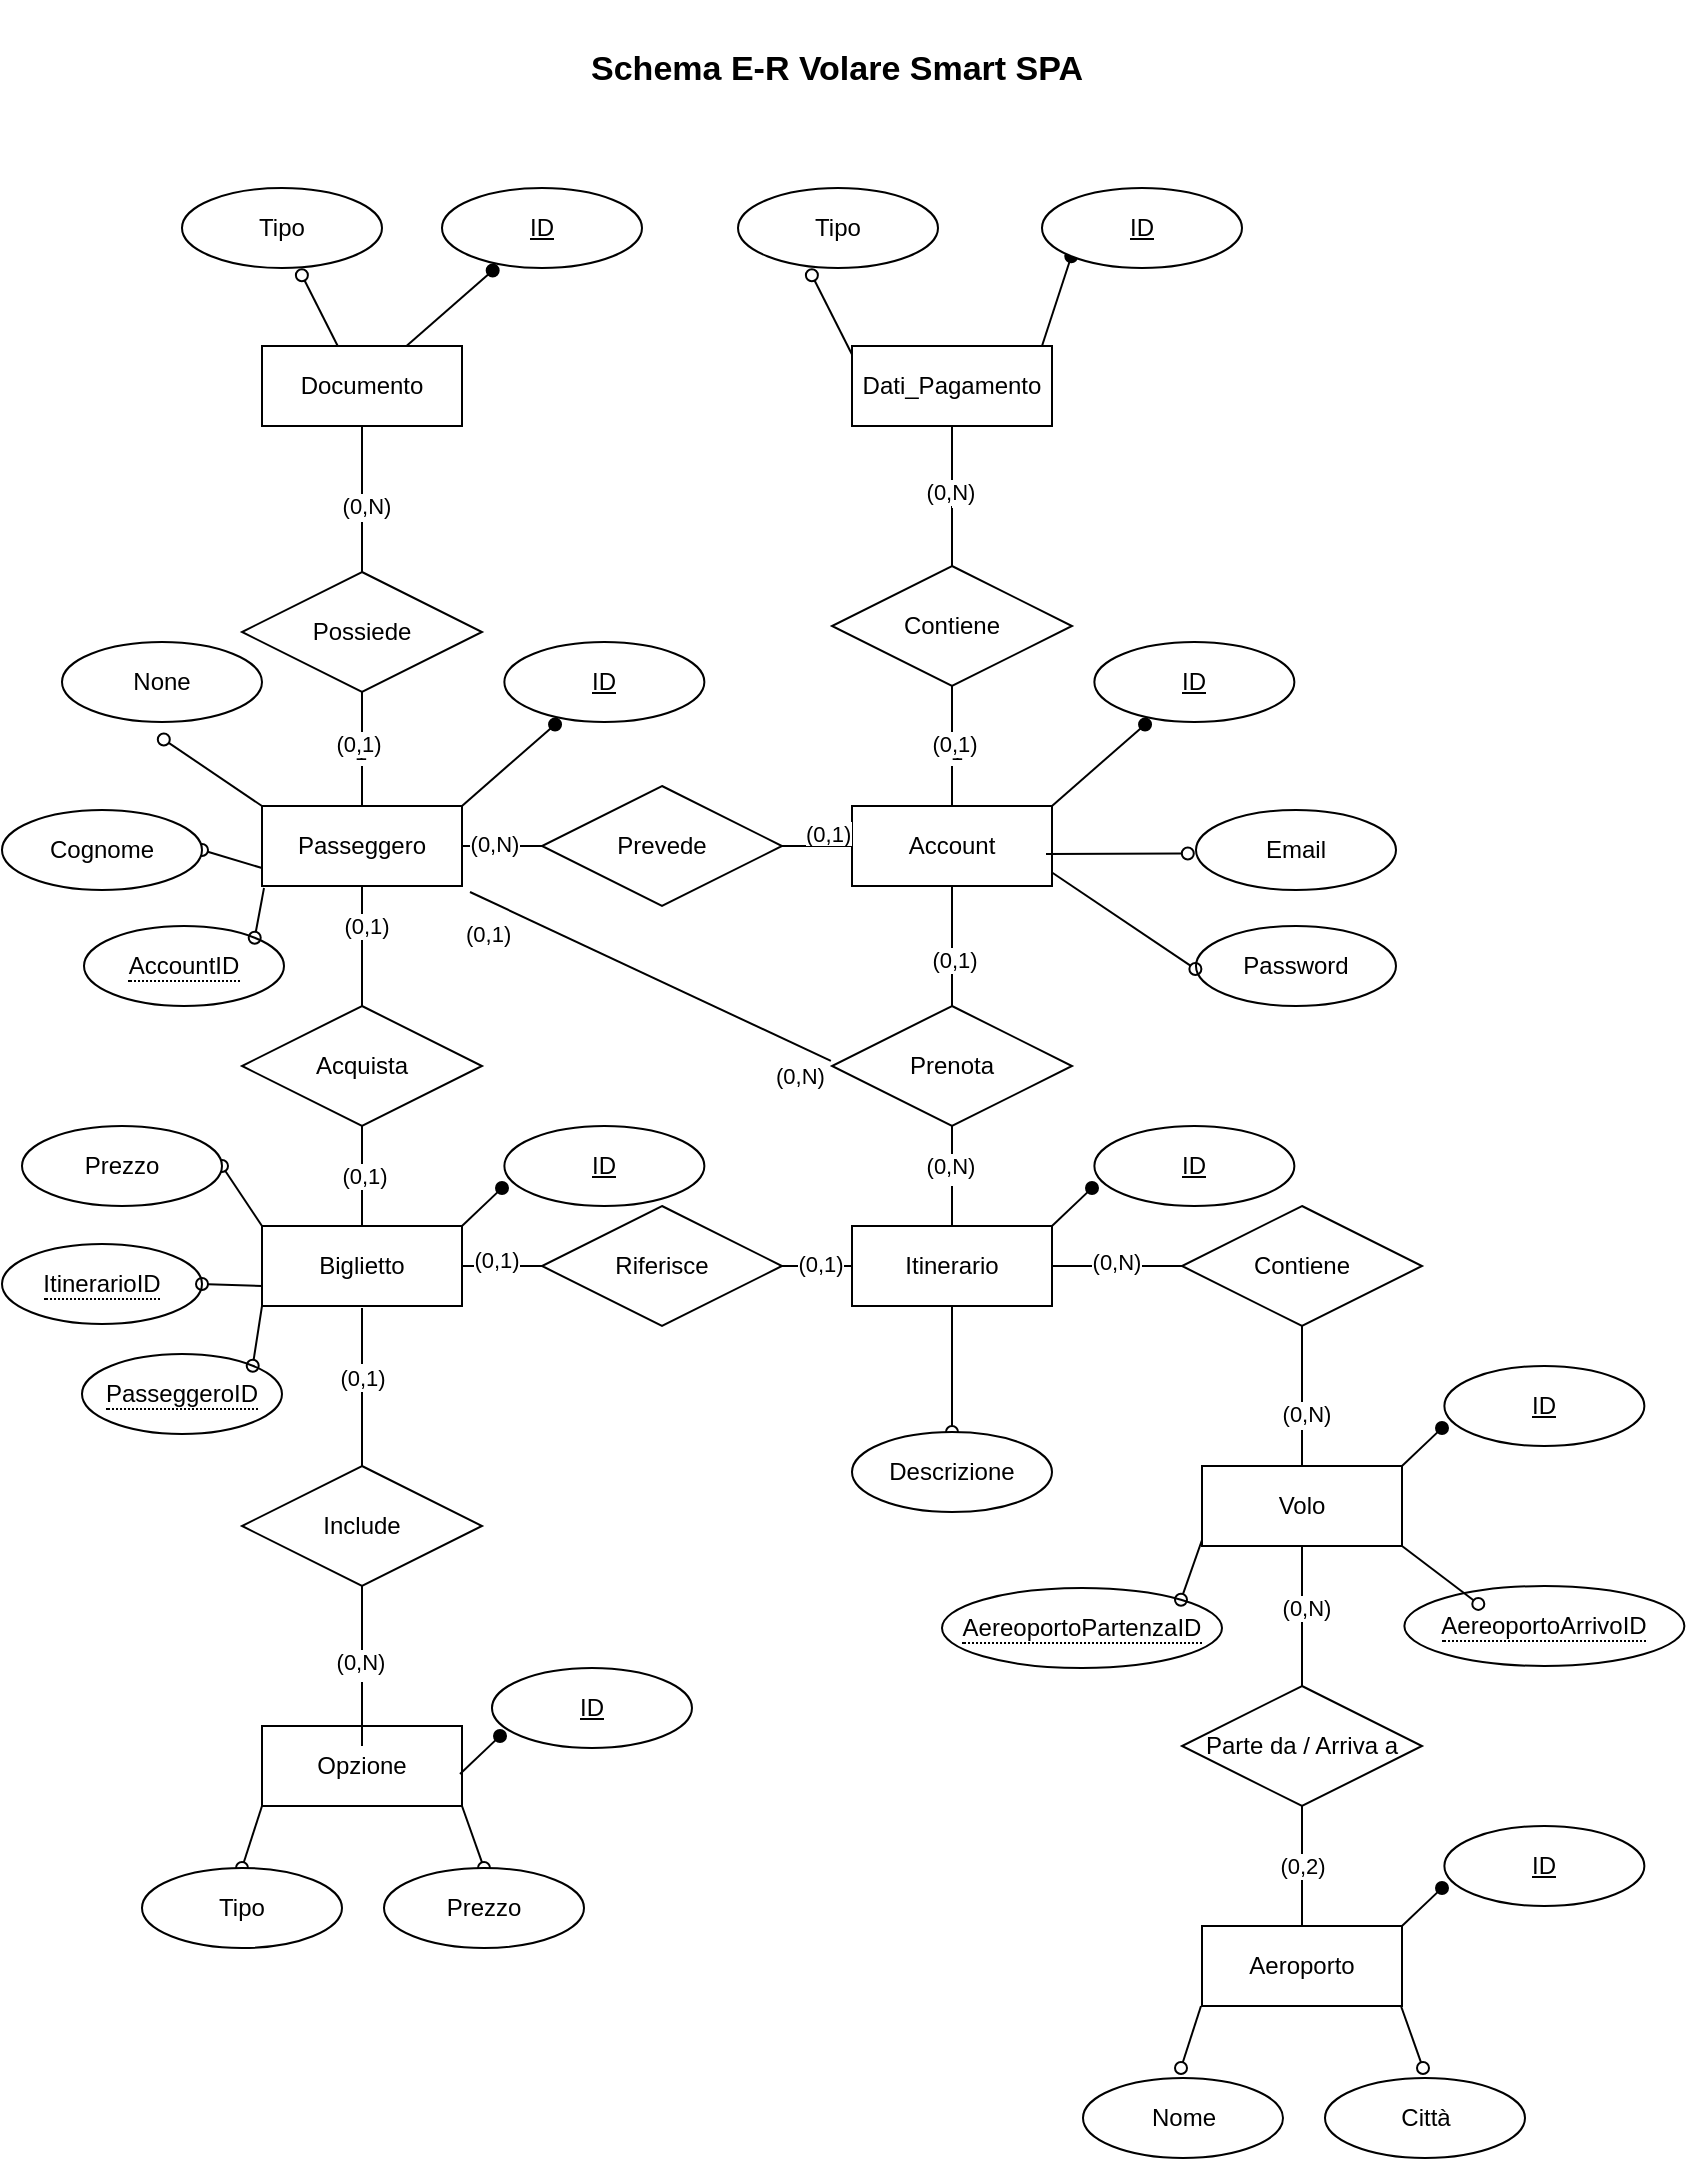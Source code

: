 <mxfile version="27.1.4">
  <diagram name="Page-1" id="Oq7vCZaKgL8hQf7hmdMC">
    <mxGraphModel dx="985" dy="543" grid="1" gridSize="10" guides="1" tooltips="1" connect="1" arrows="1" fold="1" page="1" pageScale="1" pageWidth="850" pageHeight="1100" math="0" shadow="0">
      <root>
        <mxCell id="0" />
        <mxCell id="1" parent="0" />
        <mxCell id="i0xx5IUUnX4Bxj8Q8-0--74" value="" style="edgeStyle=none;rounded=0;orthogonalLoop=1;jettySize=auto;html=1;endArrow=none;startFill=0;" edge="1" parent="1" source="i0xx5IUUnX4Bxj8Q8-0--1" target="i0xx5IUUnX4Bxj8Q8-0--72">
          <mxGeometry relative="1" as="geometry" />
        </mxCell>
        <mxCell id="i0xx5IUUnX4Bxj8Q8-0--76" value="(0,1)" style="edgeLabel;html=1;align=center;verticalAlign=middle;resizable=0;points=[];" vertex="1" connectable="0" parent="i0xx5IUUnX4Bxj8Q8-0--74">
          <mxGeometry x="-0.347" y="2" relative="1" as="geometry">
            <mxPoint as="offset" />
          </mxGeometry>
        </mxCell>
        <mxCell id="i0xx5IUUnX4Bxj8Q8-0--1" value="Passeggero" style="whiteSpace=wrap;html=1;align=center;" vertex="1" parent="1">
          <mxGeometry x="135" y="419" width="100" height="40" as="geometry" />
        </mxCell>
        <mxCell id="i0xx5IUUnX4Bxj8Q8-0--31" value="" style="edgeStyle=none;rounded=0;orthogonalLoop=1;jettySize=auto;html=1;curved=0;endArrow=none;startFill=0;" edge="1" parent="1" source="i0xx5IUUnX4Bxj8Q8-0--3" target="i0xx5IUUnX4Bxj8Q8-0--27">
          <mxGeometry relative="1" as="geometry" />
        </mxCell>
        <mxCell id="i0xx5IUUnX4Bxj8Q8-0--57" value="1" style="edgeLabel;html=1;align=center;verticalAlign=middle;resizable=0;points=[];" vertex="1" connectable="0" parent="i0xx5IUUnX4Bxj8Q8-0--31">
          <mxGeometry x="-0.08" y="-2" relative="1" as="geometry">
            <mxPoint as="offset" />
          </mxGeometry>
        </mxCell>
        <mxCell id="i0xx5IUUnX4Bxj8Q8-0--36" value="" style="edgeStyle=none;rounded=0;orthogonalLoop=1;jettySize=auto;html=1;endArrow=none;startFill=0;" edge="1" parent="1" source="i0xx5IUUnX4Bxj8Q8-0--3" target="i0xx5IUUnX4Bxj8Q8-0--35">
          <mxGeometry relative="1" as="geometry" />
        </mxCell>
        <mxCell id="i0xx5IUUnX4Bxj8Q8-0--52" value="1" style="edgeLabel;html=1;align=center;verticalAlign=middle;resizable=0;points=[];" vertex="1" connectable="0" parent="i0xx5IUUnX4Bxj8Q8-0--36">
          <mxGeometry x="-0.074" y="-4" relative="1" as="geometry">
            <mxPoint as="offset" />
          </mxGeometry>
        </mxCell>
        <mxCell id="i0xx5IUUnX4Bxj8Q8-0--46" value="" style="edgeStyle=none;rounded=0;orthogonalLoop=1;jettySize=auto;html=1;endArrow=none;startFill=0;" edge="1" parent="1" source="i0xx5IUUnX4Bxj8Q8-0--3" target="i0xx5IUUnX4Bxj8Q8-0--45">
          <mxGeometry relative="1" as="geometry" />
        </mxCell>
        <mxCell id="i0xx5IUUnX4Bxj8Q8-0--61" value="1" style="edgeLabel;html=1;align=center;verticalAlign=middle;resizable=0;points=[];" vertex="1" connectable="0" parent="i0xx5IUUnX4Bxj8Q8-0--46">
          <mxGeometry x="0.213" y="-1" relative="1" as="geometry">
            <mxPoint as="offset" />
          </mxGeometry>
        </mxCell>
        <mxCell id="i0xx5IUUnX4Bxj8Q8-0--53" value="" style="edgeStyle=none;rounded=0;orthogonalLoop=1;jettySize=auto;html=1;endArrow=none;startFill=0;" edge="1" parent="1" source="i0xx5IUUnX4Bxj8Q8-0--3" target="i0xx5IUUnX4Bxj8Q8-0--35">
          <mxGeometry relative="1" as="geometry" />
        </mxCell>
        <mxCell id="i0xx5IUUnX4Bxj8Q8-0--3" value="Account" style="whiteSpace=wrap;html=1;align=center;" vertex="1" parent="1">
          <mxGeometry x="430" y="419" width="100" height="40" as="geometry" />
        </mxCell>
        <mxCell id="i0xx5IUUnX4Bxj8Q8-0--4" value="Dati_Pagamento" style="whiteSpace=wrap;html=1;align=center;" vertex="1" parent="1">
          <mxGeometry x="430" y="189" width="100" height="40" as="geometry" />
        </mxCell>
        <mxCell id="i0xx5IUUnX4Bxj8Q8-0--104" value="" style="edgeStyle=none;rounded=0;orthogonalLoop=1;jettySize=auto;html=1;endArrow=oval;endFill=0;" edge="1" parent="1">
          <mxGeometry relative="1" as="geometry">
            <mxPoint x="174.881" y="193" as="sourcePoint" />
            <mxPoint x="154.946" y="153.6" as="targetPoint" />
          </mxGeometry>
        </mxCell>
        <mxCell id="i0xx5IUUnX4Bxj8Q8-0--106" value="" style="edgeStyle=none;rounded=0;orthogonalLoop=1;jettySize=auto;html=1;endArrow=oval;endFill=1;" edge="1" parent="1">
          <mxGeometry relative="1" as="geometry">
            <mxPoint x="203.814" y="192" as="sourcePoint" />
            <mxPoint x="250.341" y="151.213" as="targetPoint" />
          </mxGeometry>
        </mxCell>
        <mxCell id="i0xx5IUUnX4Bxj8Q8-0--5" value="Documento" style="whiteSpace=wrap;html=1;align=center;" vertex="1" parent="1">
          <mxGeometry x="135" y="189" width="100" height="40" as="geometry" />
        </mxCell>
        <mxCell id="i0xx5IUUnX4Bxj8Q8-0--50" value="" style="edgeStyle=none;rounded=0;orthogonalLoop=1;jettySize=auto;html=1;endArrow=none;startFill=0;" edge="1" parent="1" source="i0xx5IUUnX4Bxj8Q8-0--8" target="i0xx5IUUnX4Bxj8Q8-0--48">
          <mxGeometry relative="1" as="geometry" />
        </mxCell>
        <mxCell id="i0xx5IUUnX4Bxj8Q8-0--68" value="1" style="edgeLabel;html=1;align=center;verticalAlign=middle;resizable=0;points=[];" vertex="1" connectable="0" parent="i0xx5IUUnX4Bxj8Q8-0--50">
          <mxGeometry x="-0.089" y="1" relative="1" as="geometry">
            <mxPoint as="offset" />
          </mxGeometry>
        </mxCell>
        <mxCell id="i0xx5IUUnX4Bxj8Q8-0--8" value="Biglietto" style="whiteSpace=wrap;html=1;align=center;" vertex="1" parent="1">
          <mxGeometry x="135" y="629" width="100" height="40" as="geometry" />
        </mxCell>
        <mxCell id="i0xx5IUUnX4Bxj8Q8-0--9" value="Opzione" style="whiteSpace=wrap;html=1;align=center;" vertex="1" parent="1">
          <mxGeometry x="135" y="879" width="100" height="40" as="geometry" />
        </mxCell>
        <mxCell id="i0xx5IUUnX4Bxj8Q8-0--39" value="" style="edgeStyle=none;rounded=0;orthogonalLoop=1;jettySize=auto;html=1;endArrow=none;startFill=0;" edge="1" parent="1" source="i0xx5IUUnX4Bxj8Q8-0--11" target="i0xx5IUUnX4Bxj8Q8-0--38">
          <mxGeometry relative="1" as="geometry" />
        </mxCell>
        <mxCell id="i0xx5IUUnX4Bxj8Q8-0--63" value="1" style="edgeLabel;html=1;align=center;verticalAlign=middle;resizable=0;points=[];" vertex="1" connectable="0" parent="i0xx5IUUnX4Bxj8Q8-0--39">
          <mxGeometry x="0.154" y="-1" relative="1" as="geometry">
            <mxPoint as="offset" />
          </mxGeometry>
        </mxCell>
        <mxCell id="i0xx5IUUnX4Bxj8Q8-0--69" value="N" style="edgeLabel;html=1;align=center;verticalAlign=middle;resizable=0;points=[];" vertex="1" connectable="0" parent="i0xx5IUUnX4Bxj8Q8-0--39">
          <mxGeometry x="0.04" relative="1" as="geometry">
            <mxPoint as="offset" />
          </mxGeometry>
        </mxCell>
        <mxCell id="i0xx5IUUnX4Bxj8Q8-0--47" value="" style="edgeStyle=none;rounded=0;orthogonalLoop=1;jettySize=auto;html=1;endArrow=none;startFill=0;" edge="1" parent="1" source="i0xx5IUUnX4Bxj8Q8-0--11" target="i0xx5IUUnX4Bxj8Q8-0--45">
          <mxGeometry relative="1" as="geometry" />
        </mxCell>
        <mxCell id="i0xx5IUUnX4Bxj8Q8-0--62" value="N" style="edgeLabel;html=1;align=center;verticalAlign=middle;resizable=0;points=[];" vertex="1" connectable="0" parent="i0xx5IUUnX4Bxj8Q8-0--47">
          <mxGeometry x="0.104" relative="1" as="geometry">
            <mxPoint as="offset" />
          </mxGeometry>
        </mxCell>
        <mxCell id="i0xx5IUUnX4Bxj8Q8-0--49" value="" style="edgeStyle=none;rounded=0;orthogonalLoop=1;jettySize=auto;html=1;endArrow=none;startFill=0;" edge="1" parent="1" source="i0xx5IUUnX4Bxj8Q8-0--11" target="i0xx5IUUnX4Bxj8Q8-0--48">
          <mxGeometry relative="1" as="geometry" />
        </mxCell>
        <mxCell id="i0xx5IUUnX4Bxj8Q8-0--67" value="1" style="edgeLabel;html=1;align=center;verticalAlign=middle;resizable=0;points=[];" vertex="1" connectable="0" parent="i0xx5IUUnX4Bxj8Q8-0--49">
          <mxGeometry x="0.14" relative="1" as="geometry">
            <mxPoint as="offset" />
          </mxGeometry>
        </mxCell>
        <mxCell id="i0xx5IUUnX4Bxj8Q8-0--149" value="" style="edgeStyle=none;rounded=0;orthogonalLoop=1;jettySize=auto;html=1;endArrow=oval;endFill=0;" edge="1" parent="1" source="i0xx5IUUnX4Bxj8Q8-0--11" target="i0xx5IUUnX4Bxj8Q8-0--147">
          <mxGeometry relative="1" as="geometry" />
        </mxCell>
        <mxCell id="i0xx5IUUnX4Bxj8Q8-0--11" value="Itinerario" style="whiteSpace=wrap;html=1;align=center;" vertex="1" parent="1">
          <mxGeometry x="430" y="629" width="100" height="40" as="geometry" />
        </mxCell>
        <mxCell id="i0xx5IUUnX4Bxj8Q8-0--42" value="" style="edgeStyle=none;rounded=0;orthogonalLoop=1;jettySize=auto;html=1;endArrow=none;startFill=0;exitX=0.5;exitY=1;exitDx=0;exitDy=0;" edge="1" parent="1" source="i0xx5IUUnX4Bxj8Q8-0--12" target="i0xx5IUUnX4Bxj8Q8-0--41">
          <mxGeometry relative="1" as="geometry">
            <mxPoint x="664.942" y="840" as="sourcePoint" />
          </mxGeometry>
        </mxCell>
        <mxCell id="i0xx5IUUnX4Bxj8Q8-0--12" value="Volo" style="whiteSpace=wrap;html=1;align=center;" vertex="1" parent="1">
          <mxGeometry x="605" y="749" width="100" height="40" as="geometry" />
        </mxCell>
        <mxCell id="i0xx5IUUnX4Bxj8Q8-0--14" value="Aeroporto" style="whiteSpace=wrap;html=1;align=center;" vertex="1" parent="1">
          <mxGeometry x="605" y="979" width="100" height="40" as="geometry" />
        </mxCell>
        <mxCell id="i0xx5IUUnX4Bxj8Q8-0--25" value="" style="endArrow=none;html=1;rounded=0;" edge="1" parent="1" source="i0xx5IUUnX4Bxj8Q8-0--15">
          <mxGeometry relative="1" as="geometry">
            <mxPoint x="185" y="670" as="sourcePoint" />
            <mxPoint x="185" y="750" as="targetPoint" />
          </mxGeometry>
        </mxCell>
        <mxCell id="i0xx5IUUnX4Bxj8Q8-0--26" value="" style="endArrow=none;html=1;rounded=0;entryX=0.5;entryY=1;entryDx=0;entryDy=0;" edge="1" parent="1" target="i0xx5IUUnX4Bxj8Q8-0--15">
          <mxGeometry relative="1" as="geometry">
            <mxPoint x="185" y="889" as="sourcePoint" />
            <mxPoint x="707" y="369" as="targetPoint" />
          </mxGeometry>
        </mxCell>
        <mxCell id="i0xx5IUUnX4Bxj8Q8-0--60" value="N" style="edgeLabel;html=1;align=center;verticalAlign=middle;resizable=0;points=[];" vertex="1" connectable="0" parent="i0xx5IUUnX4Bxj8Q8-0--26">
          <mxGeometry x="-0.017" y="2" relative="1" as="geometry">
            <mxPoint as="offset" />
          </mxGeometry>
        </mxCell>
        <mxCell id="i0xx5IUUnX4Bxj8Q8-0--27" value="Contiene" style="shape=rhombus;perimeter=rhombusPerimeter;whiteSpace=wrap;html=1;align=center;" vertex="1" parent="1">
          <mxGeometry x="420" y="299" width="120" height="60" as="geometry" />
        </mxCell>
        <mxCell id="i0xx5IUUnX4Bxj8Q8-0--29" value="" style="endArrow=none;html=1;rounded=0;exitX=0.5;exitY=1;exitDx=0;exitDy=0;entryX=0.5;entryY=0;entryDx=0;entryDy=0;" edge="1" parent="1" source="i0xx5IUUnX4Bxj8Q8-0--4" target="i0xx5IUUnX4Bxj8Q8-0--27">
          <mxGeometry relative="1" as="geometry">
            <mxPoint x="356" y="269" as="sourcePoint" />
            <mxPoint x="516" y="269" as="targetPoint" />
          </mxGeometry>
        </mxCell>
        <mxCell id="i0xx5IUUnX4Bxj8Q8-0--58" value="N" style="edgeLabel;html=1;align=center;verticalAlign=middle;resizable=0;points=[];" vertex="1" connectable="0" parent="i0xx5IUUnX4Bxj8Q8-0--29">
          <mxGeometry x="-0.046" y="3" relative="1" as="geometry">
            <mxPoint as="offset" />
          </mxGeometry>
        </mxCell>
        <mxCell id="i0xx5IUUnX4Bxj8Q8-0--33" value="" style="edgeStyle=none;rounded=0;orthogonalLoop=1;jettySize=auto;html=1;endArrow=none;startFill=0;" edge="1" parent="1" source="i0xx5IUUnX4Bxj8Q8-0--32" target="i0xx5IUUnX4Bxj8Q8-0--5">
          <mxGeometry relative="1" as="geometry" />
        </mxCell>
        <mxCell id="i0xx5IUUnX4Bxj8Q8-0--56" value="N" style="edgeLabel;html=1;align=center;verticalAlign=middle;resizable=0;points=[];" vertex="1" connectable="0" parent="i0xx5IUUnX4Bxj8Q8-0--33">
          <mxGeometry x="-0.107" relative="1" as="geometry">
            <mxPoint as="offset" />
          </mxGeometry>
        </mxCell>
        <mxCell id="i0xx5IUUnX4Bxj8Q8-0--78" value="(0,N)" style="edgeLabel;html=1;align=center;verticalAlign=middle;resizable=0;points=[];" vertex="1" connectable="0" parent="i0xx5IUUnX4Bxj8Q8-0--33">
          <mxGeometry x="-0.195" y="-2" relative="1" as="geometry">
            <mxPoint y="-4" as="offset" />
          </mxGeometry>
        </mxCell>
        <mxCell id="i0xx5IUUnX4Bxj8Q8-0--34" value="" style="edgeStyle=none;rounded=0;orthogonalLoop=1;jettySize=auto;html=1;endArrow=none;startFill=0;" edge="1" parent="1" source="i0xx5IUUnX4Bxj8Q8-0--32" target="i0xx5IUUnX4Bxj8Q8-0--1">
          <mxGeometry relative="1" as="geometry" />
        </mxCell>
        <mxCell id="i0xx5IUUnX4Bxj8Q8-0--55" value="1" style="edgeLabel;html=1;align=center;verticalAlign=middle;resizable=0;points=[];" vertex="1" connectable="0" parent="i0xx5IUUnX4Bxj8Q8-0--34">
          <mxGeometry x="0.032" y="-1" relative="1" as="geometry">
            <mxPoint as="offset" />
          </mxGeometry>
        </mxCell>
        <mxCell id="i0xx5IUUnX4Bxj8Q8-0--32" value="Possiede" style="shape=rhombus;perimeter=rhombusPerimeter;whiteSpace=wrap;html=1;align=center;" vertex="1" parent="1">
          <mxGeometry x="125" y="302" width="120" height="60" as="geometry" />
        </mxCell>
        <mxCell id="i0xx5IUUnX4Bxj8Q8-0--37" value="" style="edgeStyle=none;rounded=0;orthogonalLoop=1;jettySize=auto;html=1;entryX=1;entryY=0.5;entryDx=0;entryDy=0;endArrow=none;startFill=0;" edge="1" parent="1" source="i0xx5IUUnX4Bxj8Q8-0--35" target="i0xx5IUUnX4Bxj8Q8-0--1">
          <mxGeometry relative="1" as="geometry" />
        </mxCell>
        <mxCell id="i0xx5IUUnX4Bxj8Q8-0--54" value="N" style="edgeLabel;html=1;align=center;verticalAlign=middle;resizable=0;points=[];" vertex="1" connectable="0" parent="i0xx5IUUnX4Bxj8Q8-0--37">
          <mxGeometry x="0.01" relative="1" as="geometry">
            <mxPoint as="offset" />
          </mxGeometry>
        </mxCell>
        <mxCell id="i0xx5IUUnX4Bxj8Q8-0--35" value="Prevede" style="shape=rhombus;perimeter=rhombusPerimeter;whiteSpace=wrap;html=1;align=center;" vertex="1" parent="1">
          <mxGeometry x="275" y="409" width="120" height="60" as="geometry" />
        </mxCell>
        <mxCell id="i0xx5IUUnX4Bxj8Q8-0--40" value="" style="edgeStyle=none;rounded=0;orthogonalLoop=1;jettySize=auto;html=1;endArrow=none;startFill=0;" edge="1" parent="1" source="i0xx5IUUnX4Bxj8Q8-0--38" target="i0xx5IUUnX4Bxj8Q8-0--12">
          <mxGeometry relative="1" as="geometry" />
        </mxCell>
        <mxCell id="i0xx5IUUnX4Bxj8Q8-0--64" value="N" style="edgeLabel;html=1;align=center;verticalAlign=middle;resizable=0;points=[];" vertex="1" connectable="0" parent="i0xx5IUUnX4Bxj8Q8-0--40">
          <mxGeometry x="0.273" relative="1" as="geometry">
            <mxPoint as="offset" />
          </mxGeometry>
        </mxCell>
        <mxCell id="i0xx5IUUnX4Bxj8Q8-0--38" value="Contiene" style="shape=rhombus;perimeter=rhombusPerimeter;whiteSpace=wrap;html=1;align=center;" vertex="1" parent="1">
          <mxGeometry x="595" y="619" width="120" height="60" as="geometry" />
        </mxCell>
        <mxCell id="i0xx5IUUnX4Bxj8Q8-0--43" value="" style="edgeStyle=none;rounded=0;orthogonalLoop=1;jettySize=auto;html=1;endArrow=none;startFill=0;" edge="1" parent="1" source="i0xx5IUUnX4Bxj8Q8-0--41" target="i0xx5IUUnX4Bxj8Q8-0--14">
          <mxGeometry relative="1" as="geometry" />
        </mxCell>
        <mxCell id="i0xx5IUUnX4Bxj8Q8-0--66" value="2" style="edgeLabel;html=1;align=center;verticalAlign=middle;resizable=0;points=[];" vertex="1" connectable="0" parent="i0xx5IUUnX4Bxj8Q8-0--43">
          <mxGeometry x="-0.013" y="2" relative="1" as="geometry">
            <mxPoint as="offset" />
          </mxGeometry>
        </mxCell>
        <mxCell id="i0xx5IUUnX4Bxj8Q8-0--88" value="(0,2)" style="edgeLabel;html=1;align=center;verticalAlign=middle;resizable=0;points=[];" vertex="1" connectable="0" parent="i0xx5IUUnX4Bxj8Q8-0--43">
          <mxGeometry x="-0.013" y="3" relative="1" as="geometry">
            <mxPoint x="-3" as="offset" />
          </mxGeometry>
        </mxCell>
        <mxCell id="i0xx5IUUnX4Bxj8Q8-0--41" value="Parte da / Arriva a" style="shape=rhombus;perimeter=rhombusPerimeter;whiteSpace=wrap;html=1;align=center;" vertex="1" parent="1">
          <mxGeometry x="595" y="859" width="120" height="60" as="geometry" />
        </mxCell>
        <mxCell id="Jg5Bc_mb4UDiQmG0ILZn-1" value="" style="edgeStyle=none;rounded=0;orthogonalLoop=1;jettySize=auto;html=1;entryX=1;entryY=1;entryDx=0;entryDy=0;exitX=-0.038;exitY=0.408;exitDx=0;exitDy=0;exitPerimeter=0;endArrow=none;startFill=0;jumpSize=6;endSize=7;" edge="1" parent="1">
          <mxGeometry relative="1" as="geometry">
            <mxPoint x="419.44" y="546.48" as="sourcePoint" />
            <mxPoint x="239" y="462.0" as="targetPoint" />
          </mxGeometry>
        </mxCell>
        <mxCell id="i0xx5IUUnX4Bxj8Q8-0--45" value="Prenota" style="shape=rhombus;perimeter=rhombusPerimeter;whiteSpace=wrap;html=1;align=center;" vertex="1" parent="1">
          <mxGeometry x="420" y="519" width="120" height="60" as="geometry" />
        </mxCell>
        <mxCell id="i0xx5IUUnX4Bxj8Q8-0--48" value="Riferisce" style="shape=rhombus;perimeter=rhombusPerimeter;whiteSpace=wrap;html=1;align=center;" vertex="1" parent="1">
          <mxGeometry x="275" y="619" width="120" height="60" as="geometry" />
        </mxCell>
        <mxCell id="i0xx5IUUnX4Bxj8Q8-0--70" value="" style="endArrow=none;html=1;rounded=0;" edge="1" parent="1" target="i0xx5IUUnX4Bxj8Q8-0--15">
          <mxGeometry relative="1" as="geometry">
            <mxPoint x="185" y="670" as="sourcePoint" />
            <mxPoint x="185" y="750" as="targetPoint" />
          </mxGeometry>
        </mxCell>
        <mxCell id="i0xx5IUUnX4Bxj8Q8-0--71" value="1" style="edgeLabel;html=1;align=center;verticalAlign=middle;resizable=0;points=[];" vertex="1" connectable="0" parent="i0xx5IUUnX4Bxj8Q8-0--70">
          <mxGeometry x="-0.147" y="-1" relative="1" as="geometry">
            <mxPoint as="offset" />
          </mxGeometry>
        </mxCell>
        <mxCell id="i0xx5IUUnX4Bxj8Q8-0--15" value="Include" style="shape=rhombus;perimeter=rhombusPerimeter;whiteSpace=wrap;html=1;align=center;" vertex="1" parent="1">
          <mxGeometry x="125" y="749" width="120" height="60" as="geometry" />
        </mxCell>
        <mxCell id="i0xx5IUUnX4Bxj8Q8-0--75" value="" style="edgeStyle=none;rounded=0;orthogonalLoop=1;jettySize=auto;html=1;endArrow=none;startFill=0;" edge="1" parent="1" source="i0xx5IUUnX4Bxj8Q8-0--72" target="i0xx5IUUnX4Bxj8Q8-0--8">
          <mxGeometry relative="1" as="geometry" />
        </mxCell>
        <mxCell id="i0xx5IUUnX4Bxj8Q8-0--77" value="(0,1)" style="edgeLabel;html=1;align=center;verticalAlign=middle;resizable=0;points=[];" vertex="1" connectable="0" parent="i0xx5IUUnX4Bxj8Q8-0--75">
          <mxGeometry x="-0.016" y="1" relative="1" as="geometry">
            <mxPoint as="offset" />
          </mxGeometry>
        </mxCell>
        <mxCell id="i0xx5IUUnX4Bxj8Q8-0--72" value="Acquista" style="shape=rhombus;perimeter=rhombusPerimeter;whiteSpace=wrap;html=1;align=center;" vertex="1" parent="1">
          <mxGeometry x="125" y="519" width="120" height="60" as="geometry" />
        </mxCell>
        <mxCell id="i0xx5IUUnX4Bxj8Q8-0--79" value="(0,N)" style="edgeLabel;html=1;align=center;verticalAlign=middle;resizable=0;points=[];" vertex="1" connectable="0" parent="1">
          <mxGeometry x="435" y="235" as="geometry">
            <mxPoint x="44" y="27" as="offset" />
          </mxGeometry>
        </mxCell>
        <mxCell id="i0xx5IUUnX4Bxj8Q8-0--80" value="(0,N)" style="edgeLabel;html=1;align=center;verticalAlign=middle;resizable=0;points=[];" vertex="1" connectable="0" parent="1">
          <mxGeometry x="605" y="269" as="geometry">
            <mxPoint x="-354" y="169" as="offset" />
          </mxGeometry>
        </mxCell>
        <mxCell id="i0xx5IUUnX4Bxj8Q8-0--81" value="(0,N)" style="edgeLabel;html=1;align=center;verticalAlign=middle;resizable=0;points=[];" vertex="1" connectable="0" parent="1">
          <mxGeometry x="525" y="279" as="geometry">
            <mxPoint x="37" y="368" as="offset" />
          </mxGeometry>
        </mxCell>
        <mxCell id="i0xx5IUUnX4Bxj8Q8-0--82" value="(0,N)" style="edgeLabel;html=1;align=center;verticalAlign=middle;resizable=0;points=[];" vertex="1" connectable="0" parent="1">
          <mxGeometry x="645" y="812" as="geometry">
            <mxPoint x="12" y="-89" as="offset" />
          </mxGeometry>
        </mxCell>
        <mxCell id="i0xx5IUUnX4Bxj8Q8-0--83" value="(0,N)" style="edgeLabel;html=1;align=center;verticalAlign=middle;resizable=0;points=[];" vertex="1" connectable="0" parent="1">
          <mxGeometry x="495" y="789" as="geometry">
            <mxPoint x="-311" y="58" as="offset" />
          </mxGeometry>
        </mxCell>
        <mxCell id="i0xx5IUUnX4Bxj8Q8-0--84" value="(0,1)" style="edgeLabel;html=1;align=center;verticalAlign=middle;resizable=0;points=[];" vertex="1" connectable="0" parent="1">
          <mxGeometry x="225" y="625" as="geometry">
            <mxPoint x="-40" y="80" as="offset" />
          </mxGeometry>
        </mxCell>
        <mxCell id="i0xx5IUUnX4Bxj8Q8-0--85" value="(0,1)" style="edgeLabel;html=1;align=center;verticalAlign=middle;resizable=0;points=[];" vertex="1" connectable="0" parent="1">
          <mxGeometry x="275" y="709" as="geometry">
            <mxPoint x="-23" y="-63" as="offset" />
          </mxGeometry>
        </mxCell>
        <mxCell id="i0xx5IUUnX4Bxj8Q8-0--86" value="(0,1)" style="edgeLabel;html=1;align=center;verticalAlign=middle;resizable=0;points=[];" vertex="1" connectable="0" parent="1">
          <mxGeometry x="423" y="678" as="geometry">
            <mxPoint x="-9" y="-30" as="offset" />
          </mxGeometry>
        </mxCell>
        <mxCell id="i0xx5IUUnX4Bxj8Q8-0--89" value="(0,1)" style="edgeLabel;html=1;align=center;verticalAlign=middle;resizable=0;points=[];" vertex="1" connectable="0" parent="1">
          <mxGeometry x="217" y="520" as="geometry">
            <mxPoint x="-34" y="-132" as="offset" />
          </mxGeometry>
        </mxCell>
        <mxCell id="i0xx5IUUnX4Bxj8Q8-0--90" value="(0,1)" style="edgeLabel;html=1;align=center;verticalAlign=middle;resizable=0;points=[];" vertex="1" connectable="0" parent="1">
          <mxGeometry x="333" y="469" as="geometry">
            <mxPoint x="148" y="-81" as="offset" />
          </mxGeometry>
        </mxCell>
        <mxCell id="i0xx5IUUnX4Bxj8Q8-0--91" value="(0,1)" style="edgeLabel;html=1;align=center;verticalAlign=middle;resizable=0;points=[];" vertex="1" connectable="0" parent="1">
          <mxGeometry x="505" y="449" as="geometry">
            <mxPoint x="-24" y="47" as="offset" />
          </mxGeometry>
        </mxCell>
        <mxCell id="i0xx5IUUnX4Bxj8Q8-0--93" value="(0,N)" style="edgeLabel;html=1;align=center;verticalAlign=middle;resizable=0;points=[];" vertex="1" connectable="0" parent="1">
          <mxGeometry x="256" y="282" as="geometry">
            <mxPoint x="223" y="317" as="offset" />
          </mxGeometry>
        </mxCell>
        <mxCell id="i0xx5IUUnX4Bxj8Q8-0--98" value="(0,N)" style="edgeLabel;html=1;align=center;verticalAlign=middle;resizable=0;points=[];" vertex="1" connectable="0" parent="1">
          <mxGeometry x="645" y="909" as="geometry">
            <mxPoint x="12" y="-89" as="offset" />
          </mxGeometry>
        </mxCell>
        <mxCell id="i0xx5IUUnX4Bxj8Q8-0--99" value="Schema E-R Volare Smart SPA" style="text;html=1;align=center;verticalAlign=middle;whiteSpace=wrap;rounded=0;fontStyle=1;fontSize=17;" vertex="1" parent="1">
          <mxGeometry x="275" y="16" width="295" height="70" as="geometry" />
        </mxCell>
        <mxCell id="i0xx5IUUnX4Bxj8Q8-0--100" value="Tipo" style="ellipse;whiteSpace=wrap;html=1;align=center;" vertex="1" parent="1">
          <mxGeometry x="95" y="110" width="100" height="40" as="geometry" />
        </mxCell>
        <mxCell id="i0xx5IUUnX4Bxj8Q8-0--101" value="ID" style="ellipse;whiteSpace=wrap;html=1;align=center;fontStyle=4;" vertex="1" parent="1">
          <mxGeometry x="225" y="110" width="100" height="40" as="geometry" />
        </mxCell>
        <mxCell id="i0xx5IUUnX4Bxj8Q8-0--107" value="" style="edgeStyle=none;rounded=0;orthogonalLoop=1;jettySize=auto;html=1;endArrow=oval;endFill=0;exitX=0;exitY=0;exitDx=0;exitDy=0;entryX=0.509;entryY=1.219;entryDx=0;entryDy=0;entryPerimeter=0;" edge="1" parent="1" source="i0xx5IUUnX4Bxj8Q8-0--1" target="i0xx5IUUnX4Bxj8Q8-0--108">
          <mxGeometry relative="1" as="geometry">
            <mxPoint x="104.881" y="442" as="sourcePoint" />
            <mxPoint x="84.946" y="402.6" as="targetPoint" />
          </mxGeometry>
        </mxCell>
        <mxCell id="i0xx5IUUnX4Bxj8Q8-0--108" value="None" style="ellipse;whiteSpace=wrap;html=1;align=center;" vertex="1" parent="1">
          <mxGeometry x="35" y="337" width="100" height="40" as="geometry" />
        </mxCell>
        <mxCell id="i0xx5IUUnX4Bxj8Q8-0--109" value="" style="edgeStyle=none;rounded=0;orthogonalLoop=1;jettySize=auto;html=1;endArrow=oval;endFill=0;entryX=1;entryY=0.5;entryDx=0;entryDy=0;" edge="1" parent="1" target="i0xx5IUUnX4Bxj8Q8-0--110">
          <mxGeometry relative="1" as="geometry">
            <mxPoint x="135" y="450" as="sourcePoint" />
            <mxPoint x="64.946" y="471.1" as="targetPoint" />
          </mxGeometry>
        </mxCell>
        <mxCell id="i0xx5IUUnX4Bxj8Q8-0--110" value="Cognome" style="ellipse;whiteSpace=wrap;html=1;align=center;" vertex="1" parent="1">
          <mxGeometry x="5" y="421" width="100" height="40" as="geometry" />
        </mxCell>
        <mxCell id="i0xx5IUUnX4Bxj8Q8-0--111" value="" style="edgeStyle=none;rounded=0;orthogonalLoop=1;jettySize=auto;html=1;endArrow=oval;endFill=1;" edge="1" parent="1">
          <mxGeometry relative="1" as="geometry">
            <mxPoint x="235" y="419" as="sourcePoint" />
            <mxPoint x="281.526" y="378.213" as="targetPoint" />
          </mxGeometry>
        </mxCell>
        <mxCell id="i0xx5IUUnX4Bxj8Q8-0--112" value="ID" style="ellipse;whiteSpace=wrap;html=1;align=center;fontStyle=4;" vertex="1" parent="1">
          <mxGeometry x="256.186" y="337" width="100" height="40" as="geometry" />
        </mxCell>
        <mxCell id="i0xx5IUUnX4Bxj8Q8-0--113" value="&lt;span style=&quot;border-bottom: 1px dotted&quot;&gt;AccountID&lt;/span&gt;" style="ellipse;whiteSpace=wrap;html=1;align=center;" vertex="1" parent="1">
          <mxGeometry x="46" y="479" width="100" height="40" as="geometry" />
        </mxCell>
        <mxCell id="i0xx5IUUnX4Bxj8Q8-0--114" value="" style="edgeStyle=none;rounded=0;orthogonalLoop=1;jettySize=auto;html=1;endArrow=oval;endFill=0;entryX=1;entryY=0;entryDx=0;entryDy=0;exitX=0.1;exitY=1.025;exitDx=0;exitDy=0;exitPerimeter=0;" edge="1" parent="1" target="i0xx5IUUnX4Bxj8Q8-0--113">
          <mxGeometry relative="1" as="geometry">
            <mxPoint x="136" y="460" as="sourcePoint" />
            <mxPoint x="66" y="460" as="targetPoint" />
          </mxGeometry>
        </mxCell>
        <mxCell id="i0xx5IUUnX4Bxj8Q8-0--115" value="" style="edgeStyle=none;rounded=0;orthogonalLoop=1;jettySize=auto;html=1;endArrow=oval;endFill=1;" edge="1" parent="1">
          <mxGeometry relative="1" as="geometry">
            <mxPoint x="235" y="629" as="sourcePoint" />
            <mxPoint x="255" y="610" as="targetPoint" />
          </mxGeometry>
        </mxCell>
        <mxCell id="i0xx5IUUnX4Bxj8Q8-0--116" value="ID" style="ellipse;whiteSpace=wrap;html=1;align=center;fontStyle=4;" vertex="1" parent="1">
          <mxGeometry x="249.996" y="850" width="100" height="40" as="geometry" />
        </mxCell>
        <mxCell id="i0xx5IUUnX4Bxj8Q8-0--117" value="&lt;span style=&quot;border-bottom: 1px dotted&quot;&gt;PasseggeroID&lt;/span&gt;" style="ellipse;whiteSpace=wrap;html=1;align=center;" vertex="1" parent="1">
          <mxGeometry x="45" y="693" width="100" height="40" as="geometry" />
        </mxCell>
        <mxCell id="i0xx5IUUnX4Bxj8Q8-0--118" value="" style="edgeStyle=none;rounded=0;orthogonalLoop=1;jettySize=auto;html=1;endArrow=oval;endFill=0;entryX=1;entryY=0;entryDx=0;entryDy=0;exitX=0.1;exitY=1.025;exitDx=0;exitDy=0;exitPerimeter=0;" edge="1" parent="1" target="i0xx5IUUnX4Bxj8Q8-0--117">
          <mxGeometry relative="1" as="geometry">
            <mxPoint x="135" y="669" as="sourcePoint" />
            <mxPoint x="65" y="669" as="targetPoint" />
          </mxGeometry>
        </mxCell>
        <mxCell id="i0xx5IUUnX4Bxj8Q8-0--121" value="&lt;span style=&quot;border-bottom: 1px dotted&quot;&gt;ItinerarioID&lt;/span&gt;" style="ellipse;whiteSpace=wrap;html=1;align=center;" vertex="1" parent="1">
          <mxGeometry x="5" y="638" width="100" height="40" as="geometry" />
        </mxCell>
        <mxCell id="i0xx5IUUnX4Bxj8Q8-0--122" value="" style="edgeStyle=none;rounded=0;orthogonalLoop=1;jettySize=auto;html=1;endArrow=oval;endFill=0;entryX=1;entryY=0.5;entryDx=0;entryDy=0;exitX=0;exitY=0.75;exitDx=0;exitDy=0;" edge="1" parent="1" target="i0xx5IUUnX4Bxj8Q8-0--121" source="i0xx5IUUnX4Bxj8Q8-0--8">
          <mxGeometry relative="1" as="geometry">
            <mxPoint x="135" y="605" as="sourcePoint" />
            <mxPoint x="35" y="581" as="targetPoint" />
          </mxGeometry>
        </mxCell>
        <mxCell id="i0xx5IUUnX4Bxj8Q8-0--123" value="" style="edgeStyle=none;rounded=0;orthogonalLoop=1;jettySize=auto;html=1;endArrow=oval;endFill=0;entryX=1;entryY=0.5;entryDx=0;entryDy=0;exitX=0;exitY=0;exitDx=0;exitDy=0;" edge="1" parent="1" target="i0xx5IUUnX4Bxj8Q8-0--124" source="i0xx5IUUnX4Bxj8Q8-0--8">
          <mxGeometry relative="1" as="geometry">
            <mxPoint x="165" y="600" as="sourcePoint" />
            <mxPoint x="94.946" y="621.1" as="targetPoint" />
          </mxGeometry>
        </mxCell>
        <mxCell id="i0xx5IUUnX4Bxj8Q8-0--124" value="Prezzo" style="ellipse;whiteSpace=wrap;html=1;align=center;" vertex="1" parent="1">
          <mxGeometry x="15" y="579" width="100" height="40" as="geometry" />
        </mxCell>
        <mxCell id="i0xx5IUUnX4Bxj8Q8-0--125" value="" style="edgeStyle=none;rounded=0;orthogonalLoop=1;jettySize=auto;html=1;endArrow=oval;endFill=1;" edge="1" parent="1">
          <mxGeometry relative="1" as="geometry">
            <mxPoint x="234.004" y="903" as="sourcePoint" />
            <mxPoint x="254.004" y="884" as="targetPoint" />
          </mxGeometry>
        </mxCell>
        <mxCell id="i0xx5IUUnX4Bxj8Q8-0--126" value="ID" style="ellipse;whiteSpace=wrap;html=1;align=center;fontStyle=4;" vertex="1" parent="1">
          <mxGeometry x="256.19" y="579" width="100" height="40" as="geometry" />
        </mxCell>
        <mxCell id="i0xx5IUUnX4Bxj8Q8-0--127" value="" style="edgeStyle=none;rounded=0;orthogonalLoop=1;jettySize=auto;html=1;endArrow=oval;endFill=0;entryX=0.5;entryY=0;entryDx=0;entryDy=0;exitX=1;exitY=1;exitDx=0;exitDy=0;" edge="1" parent="1" target="i0xx5IUUnX4Bxj8Q8-0--128" source="i0xx5IUUnX4Bxj8Q8-0--9">
          <mxGeometry relative="1" as="geometry">
            <mxPoint x="316" y="1000" as="sourcePoint" />
            <mxPoint x="275.946" y="992.1" as="targetPoint" />
          </mxGeometry>
        </mxCell>
        <mxCell id="i0xx5IUUnX4Bxj8Q8-0--128" value="Prezzo" style="ellipse;whiteSpace=wrap;html=1;align=center;" vertex="1" parent="1">
          <mxGeometry x="196" y="950" width="100" height="40" as="geometry" />
        </mxCell>
        <mxCell id="i0xx5IUUnX4Bxj8Q8-0--129" value="" style="edgeStyle=none;rounded=0;orthogonalLoop=1;jettySize=auto;html=1;endArrow=oval;endFill=0;entryX=0.5;entryY=0;entryDx=0;entryDy=0;exitX=1;exitY=1;exitDx=0;exitDy=0;" edge="1" parent="1" target="i0xx5IUUnX4Bxj8Q8-0--130">
          <mxGeometry relative="1" as="geometry">
            <mxPoint x="135" y="919" as="sourcePoint" />
            <mxPoint x="175.946" y="992.1" as="targetPoint" />
          </mxGeometry>
        </mxCell>
        <mxCell id="i0xx5IUUnX4Bxj8Q8-0--130" value="Tipo" style="ellipse;whiteSpace=wrap;html=1;align=center;" vertex="1" parent="1">
          <mxGeometry x="75" y="950" width="100" height="40" as="geometry" />
        </mxCell>
        <mxCell id="i0xx5IUUnX4Bxj8Q8-0--131" value="" style="edgeStyle=none;rounded=0;orthogonalLoop=1;jettySize=auto;html=1;endArrow=oval;endFill=1;entryX=0;entryY=1;entryDx=0;entryDy=0;" edge="1" parent="1" target="i0xx5IUUnX4Bxj8Q8-0--132">
          <mxGeometry relative="1" as="geometry">
            <mxPoint x="525" y="189" as="sourcePoint" />
            <mxPoint x="545" y="170" as="targetPoint" />
          </mxGeometry>
        </mxCell>
        <mxCell id="i0xx5IUUnX4Bxj8Q8-0--132" value="ID" style="ellipse;whiteSpace=wrap;html=1;align=center;fontStyle=4;" vertex="1" parent="1">
          <mxGeometry x="525" y="110" width="100" height="40" as="geometry" />
        </mxCell>
        <mxCell id="i0xx5IUUnX4Bxj8Q8-0--133" value="" style="edgeStyle=none;rounded=0;orthogonalLoop=1;jettySize=auto;html=1;endArrow=oval;endFill=0;" edge="1" parent="1">
          <mxGeometry relative="1" as="geometry">
            <mxPoint x="429.881" y="193" as="sourcePoint" />
            <mxPoint x="409.946" y="153.6" as="targetPoint" />
          </mxGeometry>
        </mxCell>
        <mxCell id="i0xx5IUUnX4Bxj8Q8-0--134" value="Tipo" style="ellipse;whiteSpace=wrap;html=1;align=center;" vertex="1" parent="1">
          <mxGeometry x="373" y="110" width="100" height="40" as="geometry" />
        </mxCell>
        <mxCell id="i0xx5IUUnX4Bxj8Q8-0--135" value="" style="edgeStyle=none;rounded=0;orthogonalLoop=1;jettySize=auto;html=1;endArrow=oval;endFill=1;" edge="1" parent="1">
          <mxGeometry relative="1" as="geometry">
            <mxPoint x="530" y="419" as="sourcePoint" />
            <mxPoint x="576.526" y="378.213" as="targetPoint" />
          </mxGeometry>
        </mxCell>
        <mxCell id="i0xx5IUUnX4Bxj8Q8-0--136" value="ID" style="ellipse;whiteSpace=wrap;html=1;align=center;fontStyle=4;" vertex="1" parent="1">
          <mxGeometry x="551.186" y="337" width="100" height="40" as="geometry" />
        </mxCell>
        <mxCell id="i0xx5IUUnX4Bxj8Q8-0--137" value="" style="edgeStyle=none;rounded=0;orthogonalLoop=1;jettySize=auto;html=1;endArrow=oval;endFill=0;entryX=0.509;entryY=1.219;entryDx=0;entryDy=0;entryPerimeter=0;" edge="1" parent="1">
          <mxGeometry relative="1" as="geometry">
            <mxPoint x="527" y="443" as="sourcePoint" />
            <mxPoint x="597.9" y="442.76" as="targetPoint" />
          </mxGeometry>
        </mxCell>
        <mxCell id="i0xx5IUUnX4Bxj8Q8-0--138" value="Email" style="ellipse;whiteSpace=wrap;html=1;align=center;" vertex="1" parent="1">
          <mxGeometry x="602" y="421" width="100" height="40" as="geometry" />
        </mxCell>
        <mxCell id="i0xx5IUUnX4Bxj8Q8-0--141" value="Password" style="ellipse;whiteSpace=wrap;html=1;align=center;" vertex="1" parent="1">
          <mxGeometry x="601.996" y="479" width="100" height="40" as="geometry" />
        </mxCell>
        <mxCell id="i0xx5IUUnX4Bxj8Q8-0--143" value="" style="edgeStyle=none;rounded=0;orthogonalLoop=1;jettySize=auto;html=1;endArrow=oval;endFill=0;entryX=0.047;entryY=0.238;entryDx=0;entryDy=0;entryPerimeter=0;" edge="1" parent="1">
          <mxGeometry relative="1" as="geometry">
            <mxPoint x="530" y="452.24" as="sourcePoint" />
            <mxPoint x="601.696" y="500.52" as="targetPoint" />
          </mxGeometry>
        </mxCell>
        <mxCell id="i0xx5IUUnX4Bxj8Q8-0--144" value="" style="edgeStyle=none;rounded=0;orthogonalLoop=1;jettySize=auto;html=1;endArrow=oval;endFill=1;" edge="1" parent="1">
          <mxGeometry relative="1" as="geometry">
            <mxPoint x="530" y="629" as="sourcePoint" />
            <mxPoint x="550" y="610" as="targetPoint" />
          </mxGeometry>
        </mxCell>
        <mxCell id="i0xx5IUUnX4Bxj8Q8-0--145" value="ID" style="ellipse;whiteSpace=wrap;html=1;align=center;fontStyle=4;" vertex="1" parent="1">
          <mxGeometry x="551.19" y="579" width="100" height="40" as="geometry" />
        </mxCell>
        <mxCell id="i0xx5IUUnX4Bxj8Q8-0--146" value="&lt;span style=&quot;color: rgb(0, 0, 0); font-family: Helvetica; font-size: 11px; font-style: normal; font-variant-ligatures: normal; font-variant-caps: normal; font-weight: 400; letter-spacing: normal; orphans: 2; text-align: center; text-indent: 0px; text-transform: none; widows: 2; word-spacing: 0px; -webkit-text-stroke-width: 0px; white-space: nowrap; background-color: rgb(255, 255, 255); text-decoration-thickness: initial; text-decoration-style: initial; text-decoration-color: initial; display: inline !important; float: none;&quot;&gt;(0,1)&lt;/span&gt;" style="text;whiteSpace=wrap;html=1;" vertex="1" parent="1">
          <mxGeometry x="405" y="419" width="60" height="40" as="geometry" />
        </mxCell>
        <mxCell id="i0xx5IUUnX4Bxj8Q8-0--147" value="Descrizione" style="ellipse;whiteSpace=wrap;html=1;align=center;" vertex="1" parent="1">
          <mxGeometry x="430" y="732" width="100" height="40" as="geometry" />
        </mxCell>
        <mxCell id="i0xx5IUUnX4Bxj8Q8-0--150" value="" style="edgeStyle=none;rounded=0;orthogonalLoop=1;jettySize=auto;html=1;endArrow=oval;endFill=1;" edge="1" parent="1">
          <mxGeometry relative="1" as="geometry">
            <mxPoint x="705" y="749" as="sourcePoint" />
            <mxPoint x="725" y="730" as="targetPoint" />
          </mxGeometry>
        </mxCell>
        <mxCell id="i0xx5IUUnX4Bxj8Q8-0--151" value="ID" style="ellipse;whiteSpace=wrap;html=1;align=center;fontStyle=4;" vertex="1" parent="1">
          <mxGeometry x="726.19" y="699" width="100" height="40" as="geometry" />
        </mxCell>
        <mxCell id="i0xx5IUUnX4Bxj8Q8-0--152" value="" style="edgeStyle=none;rounded=0;orthogonalLoop=1;jettySize=auto;html=1;endArrow=oval;endFill=1;" edge="1" parent="1">
          <mxGeometry relative="1" as="geometry">
            <mxPoint x="705" y="979" as="sourcePoint" />
            <mxPoint x="725" y="960" as="targetPoint" />
          </mxGeometry>
        </mxCell>
        <mxCell id="i0xx5IUUnX4Bxj8Q8-0--153" value="ID" style="ellipse;whiteSpace=wrap;html=1;align=center;fontStyle=4;" vertex="1" parent="1">
          <mxGeometry x="726.19" y="929" width="100" height="40" as="geometry" />
        </mxCell>
        <mxCell id="i0xx5IUUnX4Bxj8Q8-0--154" value="" style="edgeStyle=none;rounded=0;orthogonalLoop=1;jettySize=auto;html=1;endArrow=oval;endFill=0;entryX=0.5;entryY=0;entryDx=0;entryDy=0;exitX=1;exitY=1;exitDx=0;exitDy=0;" edge="1" parent="1">
          <mxGeometry relative="1" as="geometry">
            <mxPoint x="704.5" y="1019" as="sourcePoint" />
            <mxPoint x="715.5" y="1050" as="targetPoint" />
          </mxGeometry>
        </mxCell>
        <mxCell id="i0xx5IUUnX4Bxj8Q8-0--155" value="Città" style="ellipse;whiteSpace=wrap;html=1;align=center;" vertex="1" parent="1">
          <mxGeometry x="666.5" y="1055" width="100" height="40" as="geometry" />
        </mxCell>
        <mxCell id="i0xx5IUUnX4Bxj8Q8-0--156" value="" style="edgeStyle=none;rounded=0;orthogonalLoop=1;jettySize=auto;html=1;endArrow=oval;endFill=0;entryX=0.5;entryY=0;entryDx=0;entryDy=0;exitX=1;exitY=1;exitDx=0;exitDy=0;" edge="1" parent="1">
          <mxGeometry relative="1" as="geometry">
            <mxPoint x="604.5" y="1019" as="sourcePoint" />
            <mxPoint x="594.5" y="1050" as="targetPoint" />
          </mxGeometry>
        </mxCell>
        <mxCell id="i0xx5IUUnX4Bxj8Q8-0--157" value="Nome" style="ellipse;whiteSpace=wrap;html=1;align=center;" vertex="1" parent="1">
          <mxGeometry x="545.5" y="1055" width="100" height="40" as="geometry" />
        </mxCell>
        <mxCell id="i0xx5IUUnX4Bxj8Q8-0--158" value="&lt;span style=&quot;border-bottom: 1px dotted&quot;&gt;AereoportoPartenzaID&lt;/span&gt;" style="ellipse;whiteSpace=wrap;html=1;align=center;" vertex="1" parent="1">
          <mxGeometry x="475" y="810" width="140" height="40" as="geometry" />
        </mxCell>
        <mxCell id="i0xx5IUUnX4Bxj8Q8-0--159" value="" style="edgeStyle=none;rounded=0;orthogonalLoop=1;jettySize=auto;html=1;endArrow=oval;endFill=0;entryX=1;entryY=0;entryDx=0;entryDy=0;exitX=0.1;exitY=1.025;exitDx=0;exitDy=0;exitPerimeter=0;" edge="1" parent="1" target="i0xx5IUUnX4Bxj8Q8-0--158">
          <mxGeometry relative="1" as="geometry">
            <mxPoint x="605" y="786" as="sourcePoint" />
            <mxPoint x="535" y="786" as="targetPoint" />
          </mxGeometry>
        </mxCell>
        <mxCell id="i0xx5IUUnX4Bxj8Q8-0--160" value="&lt;span style=&quot;border-bottom: 1px dotted&quot;&gt;AereoportoArrivoID&lt;/span&gt;" style="ellipse;whiteSpace=wrap;html=1;align=center;" vertex="1" parent="1">
          <mxGeometry x="706.19" y="809" width="140" height="40" as="geometry" />
        </mxCell>
        <mxCell id="i0xx5IUUnX4Bxj8Q8-0--161" value="" style="edgeStyle=none;rounded=0;orthogonalLoop=1;jettySize=auto;html=1;endArrow=oval;endFill=0;exitX=1;exitY=1;exitDx=0;exitDy=0;entryX=0.264;entryY=0.224;entryDx=0;entryDy=0;entryPerimeter=0;" edge="1" parent="1" target="i0xx5IUUnX4Bxj8Q8-0--160" source="i0xx5IUUnX4Bxj8Q8-0--12">
          <mxGeometry relative="1" as="geometry">
            <mxPoint x="832" y="780" as="sourcePoint" />
            <mxPoint x="725" y="800" as="targetPoint" />
          </mxGeometry>
        </mxCell>
        <mxCell id="Jg5Bc_mb4UDiQmG0ILZn-3" value="&lt;span style=&quot;color: rgb(0, 0, 0); font-family: Helvetica; font-size: 11px; font-style: normal; font-variant-ligatures: normal; font-variant-caps: normal; font-weight: 400; letter-spacing: normal; orphans: 2; text-align: center; text-indent: 0px; text-transform: none; widows: 2; word-spacing: 0px; -webkit-text-stroke-width: 0px; white-space: nowrap; background-color: rgb(255, 255, 255); text-decoration-thickness: initial; text-decoration-style: initial; text-decoration-color: initial; display: inline !important; float: none;&quot;&gt;(0,1)&lt;/span&gt;" style="text;whiteSpace=wrap;html=1;" vertex="1" parent="1">
          <mxGeometry x="235" y="469" width="60" height="40" as="geometry" />
        </mxCell>
        <mxCell id="Jg5Bc_mb4UDiQmG0ILZn-5" value="&lt;span style=&quot;color: rgb(0, 0, 0); font-family: Helvetica; font-size: 11px; font-style: normal; font-variant-ligatures: normal; font-variant-caps: normal; font-weight: 400; letter-spacing: normal; orphans: 2; text-align: center; text-indent: 0px; text-transform: none; widows: 2; word-spacing: 0px; -webkit-text-stroke-width: 0px; white-space: nowrap; background-color: rgb(255, 255, 255); text-decoration-thickness: initial; text-decoration-style: initial; text-decoration-color: initial; display: inline !important; float: none;&quot;&gt;(0,N)&lt;/span&gt;" style="text;whiteSpace=wrap;html=1;" vertex="1" parent="1">
          <mxGeometry x="390" y="540" width="60" height="40" as="geometry" />
        </mxCell>
      </root>
    </mxGraphModel>
  </diagram>
</mxfile>
